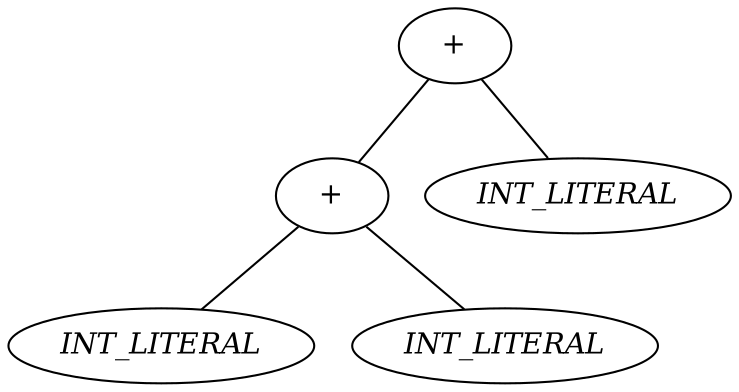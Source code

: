 graph type{
dpi="200";
node [fontname="DejaVu Serif Italic"];
symbol2;
symbol6;
symbol1 -- symbol2, symbol6;
symbol1[label = "+"];
symbol2[label = "INT_LITERAL"];
symbol6[label = "INT_LITERAL"];
symbol11;
symbol0 -- symbol1, symbol11;
symbol0[label = "+"];
symbol1[label = "+"];
symbol11[label = "INT_LITERAL"];
}